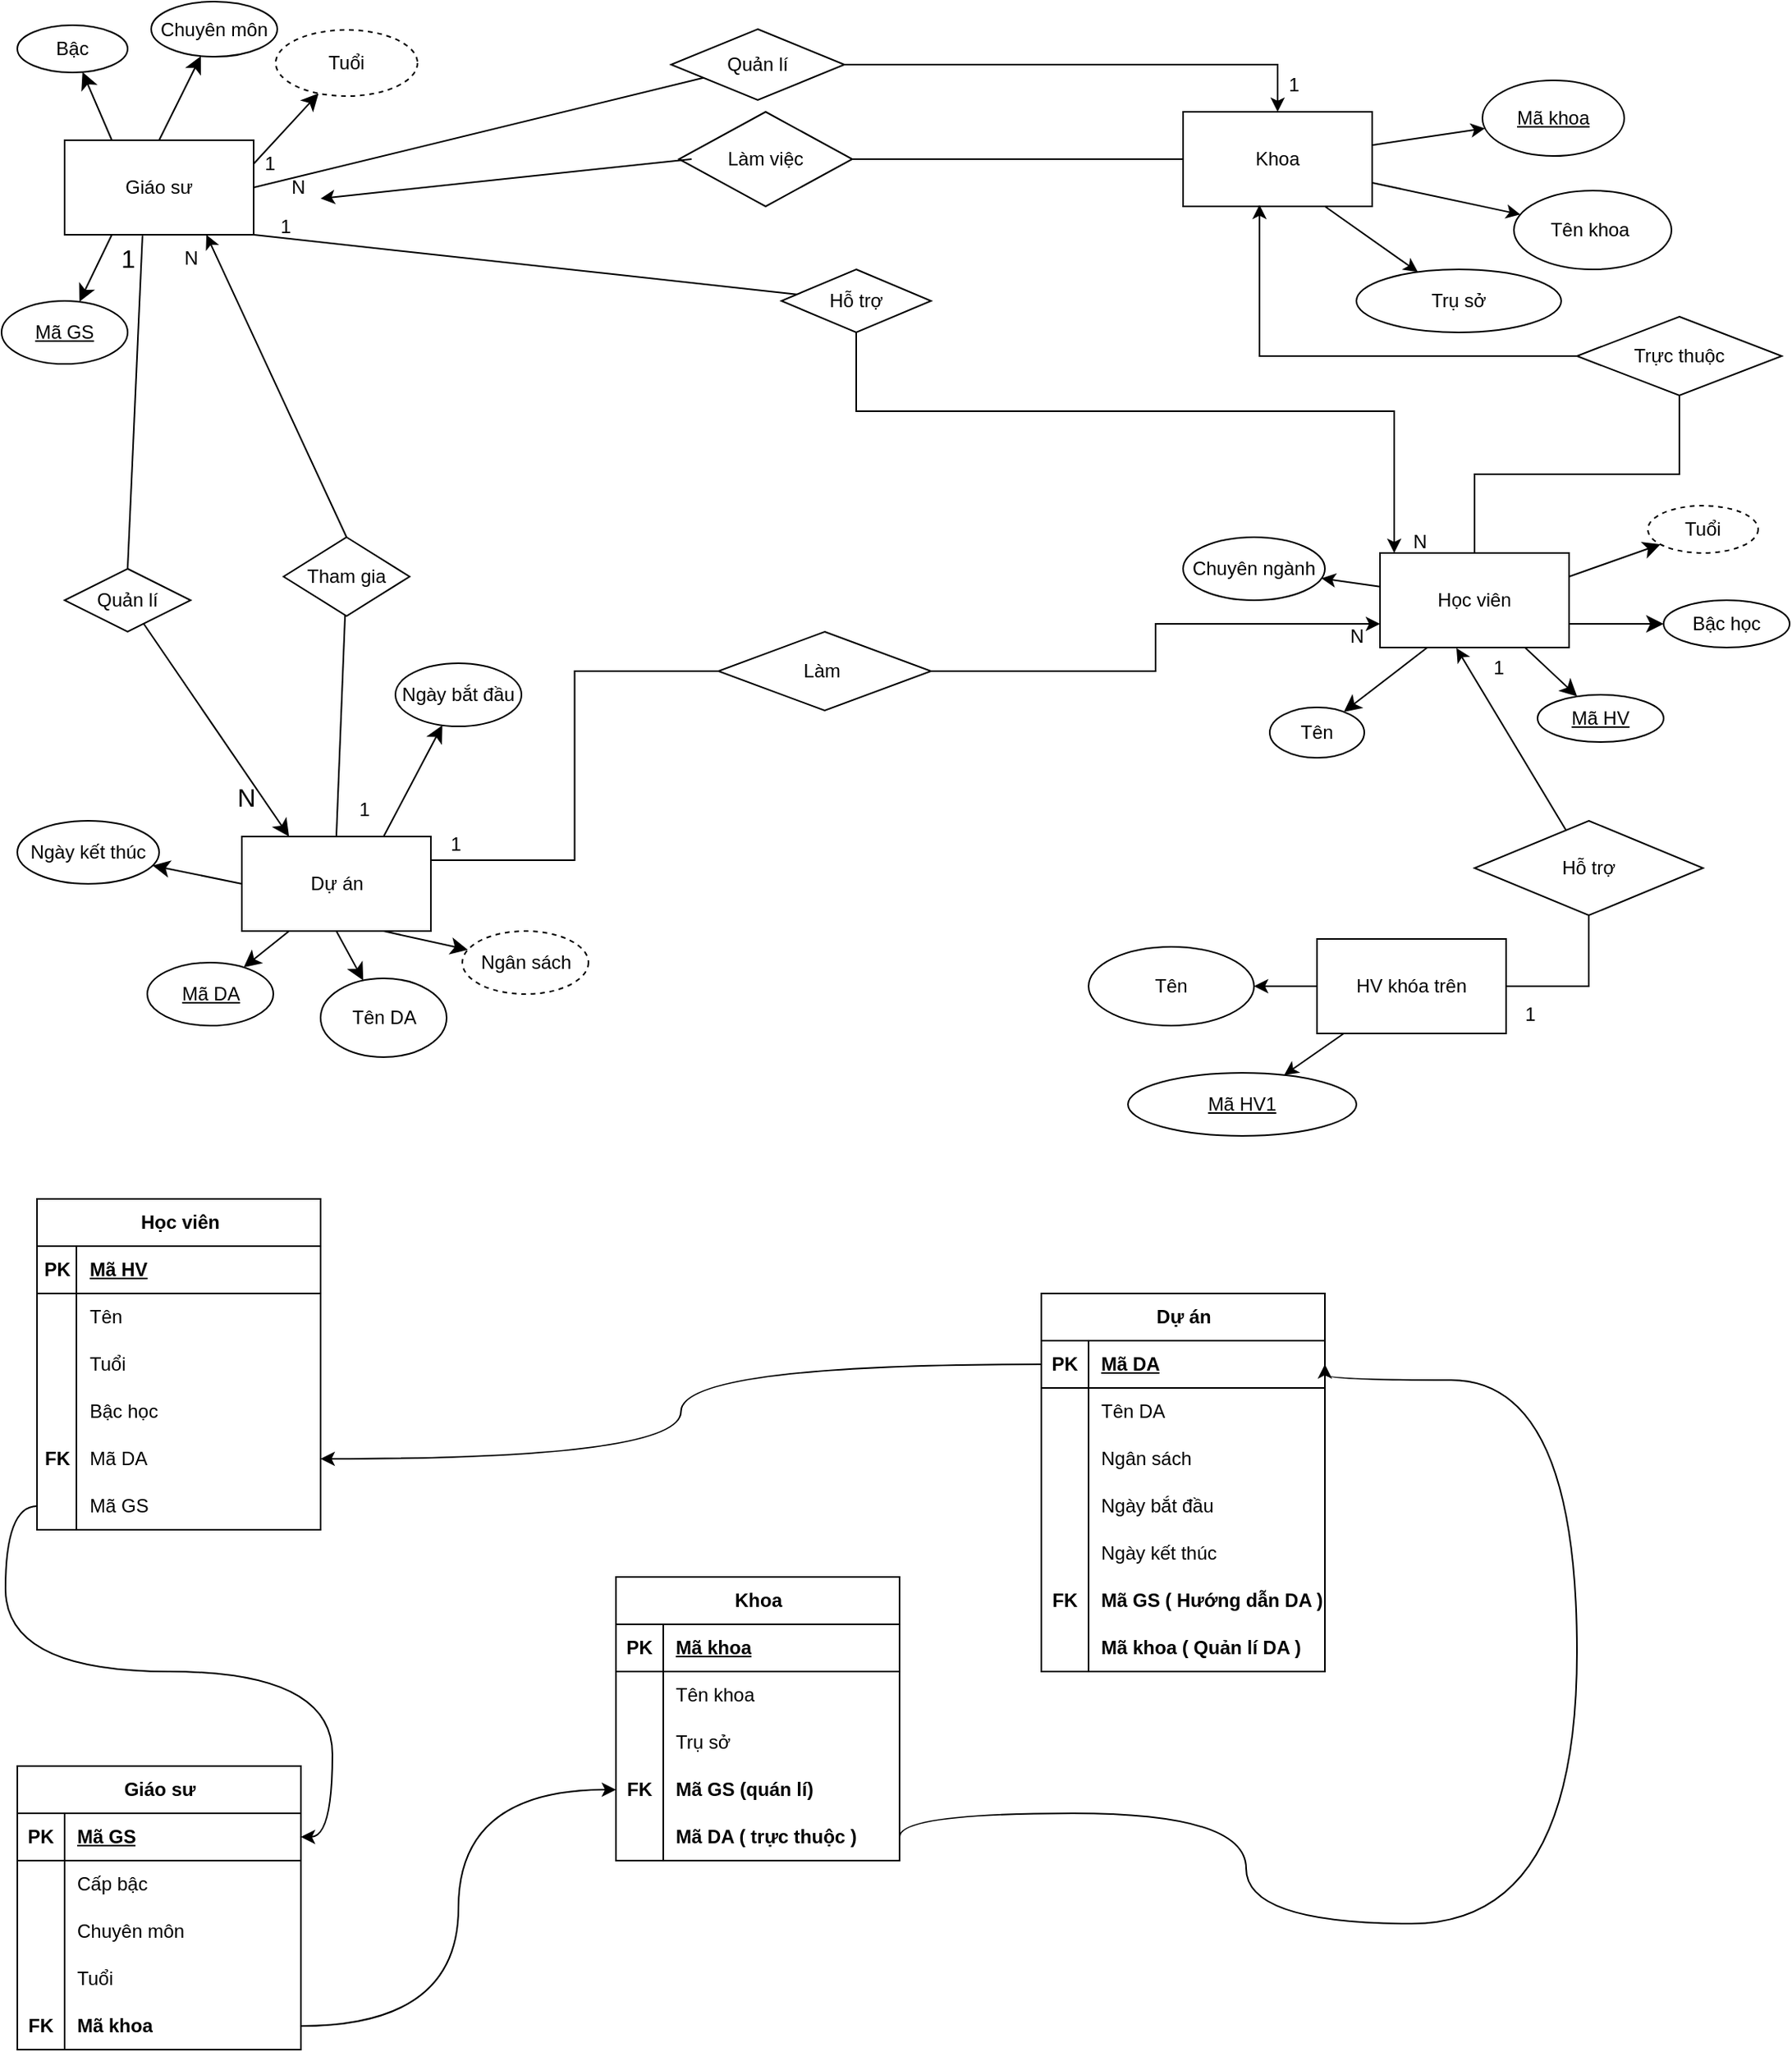 <mxfile version="26.0.5">
  <diagram id="R2lEEEUBdFMjLlhIrx00" name="Page-1">
    <mxGraphModel dx="1363" dy="797" grid="1" gridSize="10" guides="1" tooltips="1" connect="1" arrows="1" fold="1" page="1" pageScale="1" pageWidth="1169" pageHeight="827" math="0" shadow="0" extFonts="Permanent Marker^https://fonts.googleapis.com/css?family=Permanent+Marker">
      <root>
        <mxCell id="0" />
        <mxCell id="1" parent="0" />
        <mxCell id="wvOs2aSPzy3ZHwY-VeI9-1" value="&lt;font style=&quot;vertical-align: inherit;&quot;&gt;&lt;font style=&quot;vertical-align: inherit;&quot;&gt;Dự án&lt;/font&gt;&lt;/font&gt;" style="rounded=0;whiteSpace=wrap;html=1;" parent="1" vertex="1">
          <mxGeometry x="162.5" y="610" width="120" height="60" as="geometry" />
        </mxCell>
        <mxCell id="wvOs2aSPzy3ZHwY-VeI9-2" value="" style="endArrow=classic;html=1;rounded=0;fontSize=12;startSize=8;endSize=8;curved=1;exitX=0.25;exitY=1;exitDx=0;exitDy=0;" parent="1" source="wvOs2aSPzy3ZHwY-VeI9-1" target="wvOs2aSPzy3ZHwY-VeI9-3" edge="1">
          <mxGeometry width="50" height="50" relative="1" as="geometry">
            <mxPoint x="182.5" y="660" as="sourcePoint" />
            <mxPoint x="162.5" y="700" as="targetPoint" />
          </mxGeometry>
        </mxCell>
        <mxCell id="wvOs2aSPzy3ZHwY-VeI9-3" value="&lt;font style=&quot;vertical-align: inherit;&quot;&gt;&lt;font style=&quot;vertical-align: inherit;&quot;&gt;&lt;u&gt;Mã DA&lt;/u&gt;&lt;/font&gt;&lt;/font&gt;" style="ellipse;whiteSpace=wrap;html=1;" parent="1" vertex="1">
          <mxGeometry x="102.5" y="690" width="80" height="40" as="geometry" />
        </mxCell>
        <mxCell id="wvOs2aSPzy3ZHwY-VeI9-4" value="" style="endArrow=classic;html=1;rounded=0;fontSize=12;startSize=8;endSize=8;curved=1;exitX=0.5;exitY=1;exitDx=0;exitDy=0;" parent="1" source="wvOs2aSPzy3ZHwY-VeI9-1" target="wvOs2aSPzy3ZHwY-VeI9-5" edge="1">
          <mxGeometry width="50" height="50" relative="1" as="geometry">
            <mxPoint x="232.5" y="670" as="sourcePoint" />
            <mxPoint x="232.5" y="710" as="targetPoint" />
          </mxGeometry>
        </mxCell>
        <mxCell id="wvOs2aSPzy3ZHwY-VeI9-5" value="&lt;font style=&quot;vertical-align: inherit;&quot;&gt;&lt;font style=&quot;vertical-align: inherit;&quot;&gt;Tên DA&lt;/font&gt;&lt;/font&gt;" style="ellipse;whiteSpace=wrap;html=1;" parent="1" vertex="1">
          <mxGeometry x="212.5" y="700" width="80" height="50" as="geometry" />
        </mxCell>
        <mxCell id="wvOs2aSPzy3ZHwY-VeI9-6" value="" style="endArrow=classic;html=1;rounded=0;fontSize=12;startSize=8;endSize=8;curved=1;exitX=0.75;exitY=1;exitDx=0;exitDy=0;" parent="1" source="wvOs2aSPzy3ZHwY-VeI9-1" target="wvOs2aSPzy3ZHwY-VeI9-7" edge="1">
          <mxGeometry width="50" height="50" relative="1" as="geometry">
            <mxPoint x="252.5" y="670" as="sourcePoint" />
            <mxPoint x="322.5" y="710" as="targetPoint" />
          </mxGeometry>
        </mxCell>
        <mxCell id="wvOs2aSPzy3ZHwY-VeI9-7" value="&lt;font style=&quot;vertical-align: inherit;&quot;&gt;&lt;font style=&quot;vertical-align: inherit;&quot;&gt;Ngân sách&lt;/font&gt;&lt;/font&gt;" style="ellipse;whiteSpace=wrap;html=1;dashed=1;" parent="1" vertex="1">
          <mxGeometry x="302.5" y="670" width="80" height="40" as="geometry" />
        </mxCell>
        <mxCell id="wvOs2aSPzy3ZHwY-VeI9-8" value="" style="endArrow=classic;html=1;rounded=0;fontSize=12;startSize=8;endSize=8;curved=1;exitX=0.75;exitY=0;exitDx=0;exitDy=0;" parent="1" source="wvOs2aSPzy3ZHwY-VeI9-1" target="wvOs2aSPzy3ZHwY-VeI9-9" edge="1">
          <mxGeometry width="50" height="50" relative="1" as="geometry">
            <mxPoint x="232.5" y="610" as="sourcePoint" />
            <mxPoint x="272.5" y="570" as="targetPoint" />
          </mxGeometry>
        </mxCell>
        <mxCell id="wvOs2aSPzy3ZHwY-VeI9-9" value="&lt;font style=&quot;vertical-align: inherit;&quot;&gt;&lt;font style=&quot;vertical-align: inherit;&quot;&gt;Ngày bắt đầu&lt;/font&gt;&lt;/font&gt;" style="ellipse;whiteSpace=wrap;html=1;" parent="1" vertex="1">
          <mxGeometry x="260" y="500" width="80" height="40" as="geometry" />
        </mxCell>
        <mxCell id="wvOs2aSPzy3ZHwY-VeI9-10" value="" style="endArrow=classic;html=1;rounded=0;fontSize=12;startSize=8;endSize=8;curved=1;exitX=0;exitY=0.5;exitDx=0;exitDy=0;" parent="1" source="wvOs2aSPzy3ZHwY-VeI9-1" target="wvOs2aSPzy3ZHwY-VeI9-11" edge="1">
          <mxGeometry width="50" height="50" relative="1" as="geometry">
            <mxPoint x="192.5" y="610" as="sourcePoint" />
            <mxPoint x="152.5" y="570" as="targetPoint" />
          </mxGeometry>
        </mxCell>
        <mxCell id="wvOs2aSPzy3ZHwY-VeI9-11" value="&lt;font style=&quot;vertical-align: inherit;&quot;&gt;&lt;font style=&quot;vertical-align: inherit;&quot;&gt;Ngày kết thúc&lt;/font&gt;&lt;/font&gt;" style="ellipse;whiteSpace=wrap;html=1;" parent="1" vertex="1">
          <mxGeometry x="20" y="600" width="90" height="40" as="geometry" />
        </mxCell>
        <mxCell id="wvOs2aSPzy3ZHwY-VeI9-12" value="&lt;font style=&quot;vertical-align: inherit;&quot;&gt;&lt;font style=&quot;vertical-align: inherit;&quot;&gt;Giáo sư&lt;/font&gt;&lt;/font&gt;" style="rounded=0;whiteSpace=wrap;html=1;" parent="1" vertex="1">
          <mxGeometry x="50" y="168" width="120" height="60" as="geometry" />
        </mxCell>
        <mxCell id="wvOs2aSPzy3ZHwY-VeI9-13" value="" style="endArrow=classic;html=1;rounded=0;fontSize=12;startSize=8;endSize=8;curved=1;exitX=0.25;exitY=1;exitDx=0;exitDy=0;" parent="1" source="wvOs2aSPzy3ZHwY-VeI9-12" target="wvOs2aSPzy3ZHwY-VeI9-14" edge="1">
          <mxGeometry width="50" height="50" relative="1" as="geometry">
            <mxPoint x="80" y="220" as="sourcePoint" />
            <mxPoint x="50" y="250" as="targetPoint" />
          </mxGeometry>
        </mxCell>
        <mxCell id="wvOs2aSPzy3ZHwY-VeI9-14" value="&lt;font style=&quot;vertical-align: inherit;&quot;&gt;&lt;font style=&quot;vertical-align: inherit;&quot;&gt;&lt;font style=&quot;vertical-align: inherit;&quot;&gt;&lt;font style=&quot;vertical-align: inherit;&quot;&gt;&lt;u&gt;Mã GS&lt;/u&gt;&lt;/font&gt;&lt;/font&gt;&lt;/font&gt;&lt;/font&gt;" style="ellipse;whiteSpace=wrap;html=1;" parent="1" vertex="1">
          <mxGeometry x="10" y="270" width="80" height="40" as="geometry" />
        </mxCell>
        <mxCell id="wvOs2aSPzy3ZHwY-VeI9-15" value="" style="endArrow=classic;html=1;rounded=0;fontSize=12;startSize=8;endSize=8;curved=1;exitX=1;exitY=0.25;exitDx=0;exitDy=0;" parent="1" target="wvOs2aSPzy3ZHwY-VeI9-16" edge="1" source="wvOs2aSPzy3ZHwY-VeI9-12">
          <mxGeometry width="50" height="50" relative="1" as="geometry">
            <mxPoint x="126" y="220" as="sourcePoint" />
            <mxPoint x="150" y="252" as="targetPoint" />
          </mxGeometry>
        </mxCell>
        <mxCell id="wvOs2aSPzy3ZHwY-VeI9-16" value="&lt;font style=&quot;vertical-align: inherit;&quot;&gt;&lt;font style=&quot;vertical-align: inherit;&quot;&gt;Tuổi&lt;/font&gt;&lt;/font&gt;" style="ellipse;whiteSpace=wrap;html=1;dashed=1;" parent="1" vertex="1">
          <mxGeometry x="184" y="98" width="90" height="42" as="geometry" />
        </mxCell>
        <mxCell id="wvOs2aSPzy3ZHwY-VeI9-17" value="" style="endArrow=classic;html=1;rounded=0;fontSize=12;startSize=8;endSize=8;curved=1;exitX=0.25;exitY=0;exitDx=0;exitDy=0;" parent="1" source="wvOs2aSPzy3ZHwY-VeI9-12" target="wvOs2aSPzy3ZHwY-VeI9-18" edge="1">
          <mxGeometry width="50" height="50" relative="1" as="geometry">
            <mxPoint x="80" y="120" as="sourcePoint" />
            <mxPoint x="50" y="130" as="targetPoint" />
          </mxGeometry>
        </mxCell>
        <mxCell id="wvOs2aSPzy3ZHwY-VeI9-18" value="&lt;font style=&quot;vertical-align: inherit;&quot;&gt;&lt;font style=&quot;vertical-align: inherit;&quot;&gt;Bậc&lt;/font&gt;&lt;/font&gt;" style="ellipse;whiteSpace=wrap;html=1;" parent="1" vertex="1">
          <mxGeometry x="20" y="95" width="70" height="30" as="geometry" />
        </mxCell>
        <mxCell id="wvOs2aSPzy3ZHwY-VeI9-19" value="" style="endArrow=classic;html=1;rounded=0;fontSize=12;startSize=8;endSize=8;curved=1;exitX=0.5;exitY=0;exitDx=0;exitDy=0;" parent="1" target="wvOs2aSPzy3ZHwY-VeI9-20" edge="1" source="wvOs2aSPzy3ZHwY-VeI9-12">
          <mxGeometry width="50" height="50" relative="1" as="geometry">
            <mxPoint x="120" y="160" as="sourcePoint" />
            <mxPoint x="150" y="130" as="targetPoint" />
          </mxGeometry>
        </mxCell>
        <mxCell id="wvOs2aSPzy3ZHwY-VeI9-20" value="&lt;font style=&quot;vertical-align: inherit;&quot;&gt;&lt;font style=&quot;vertical-align: inherit;&quot;&gt;Chuyên môn&lt;/font&gt;&lt;/font&gt;" style="ellipse;whiteSpace=wrap;html=1;" parent="1" vertex="1">
          <mxGeometry x="105" y="80" width="80" height="35" as="geometry" />
        </mxCell>
        <mxCell id="wvOs2aSPzy3ZHwY-VeI9-23" value="" style="edgeStyle=none;curved=1;rounded=0;orthogonalLoop=1;jettySize=auto;html=1;fontSize=12;startSize=8;endSize=8;" parent="1" source="wvOs2aSPzy3ZHwY-VeI9-21" target="wvOs2aSPzy3ZHwY-VeI9-22" edge="1">
          <mxGeometry relative="1" as="geometry" />
        </mxCell>
        <mxCell id="6cCRQY4yos_YDq-2sVYA-31" value="" style="rounded=0;orthogonalLoop=1;jettySize=auto;html=1;" edge="1" parent="1" source="wvOs2aSPzy3ZHwY-VeI9-21" target="6cCRQY4yos_YDq-2sVYA-30">
          <mxGeometry relative="1" as="geometry" />
        </mxCell>
        <mxCell id="wvOs2aSPzy3ZHwY-VeI9-21" value="&lt;font style=&quot;vertical-align: inherit;&quot;&gt;&lt;font style=&quot;vertical-align: inherit;&quot;&gt;Học viên&lt;/font&gt;&lt;/font&gt;" style="rounded=0;whiteSpace=wrap;html=1;" parent="1" vertex="1">
          <mxGeometry x="885" y="430" width="120" height="60" as="geometry" />
        </mxCell>
        <mxCell id="wvOs2aSPzy3ZHwY-VeI9-22" value="&lt;font style=&quot;vertical-align: inherit;&quot;&gt;&lt;font style=&quot;vertical-align: inherit;&quot;&gt;&lt;u&gt;Mã HV&lt;/u&gt;&lt;/font&gt;&lt;/font&gt;" style="ellipse;whiteSpace=wrap;html=1;rounded=0;" parent="1" vertex="1">
          <mxGeometry x="985" y="520" width="80" height="30" as="geometry" />
        </mxCell>
        <mxCell id="wvOs2aSPzy3ZHwY-VeI9-24" value="" style="edgeStyle=none;curved=1;rounded=0;orthogonalLoop=1;jettySize=auto;html=1;fontSize=12;startSize=8;endSize=8;exitX=1;exitY=0.25;exitDx=0;exitDy=0;" parent="1" source="wvOs2aSPzy3ZHwY-VeI9-21" target="wvOs2aSPzy3ZHwY-VeI9-27" edge="1">
          <mxGeometry relative="1" as="geometry">
            <mxPoint x="969.72" y="480.0" as="sourcePoint" />
            <mxPoint x="955" y="540" as="targetPoint" />
          </mxGeometry>
        </mxCell>
        <mxCell id="wvOs2aSPzy3ZHwY-VeI9-25" value="" style="edgeStyle=none;curved=1;rounded=0;orthogonalLoop=1;jettySize=auto;html=1;fontSize=12;startSize=8;endSize=8;exitX=0.25;exitY=1;exitDx=0;exitDy=0;" parent="1" source="wvOs2aSPzy3ZHwY-VeI9-21" target="wvOs2aSPzy3ZHwY-VeI9-26" edge="1">
          <mxGeometry relative="1" as="geometry">
            <mxPoint x="935" y="480" as="sourcePoint" />
            <mxPoint x="915" y="520" as="targetPoint" />
          </mxGeometry>
        </mxCell>
        <mxCell id="wvOs2aSPzy3ZHwY-VeI9-26" value="&lt;font style=&quot;vertical-align: inherit;&quot;&gt;&lt;font style=&quot;vertical-align: inherit;&quot;&gt;Tên&lt;/font&gt;&lt;/font&gt;" style="ellipse;whiteSpace=wrap;html=1;" parent="1" vertex="1">
          <mxGeometry x="815" y="528" width="60" height="32" as="geometry" />
        </mxCell>
        <mxCell id="wvOs2aSPzy3ZHwY-VeI9-27" value="&lt;font style=&quot;vertical-align: inherit;&quot;&gt;&lt;font style=&quot;vertical-align: inherit;&quot;&gt;Tuổi&lt;/font&gt;&lt;/font&gt;" style="ellipse;whiteSpace=wrap;html=1;dashed=1;" parent="1" vertex="1">
          <mxGeometry x="1055" y="400" width="70" height="30" as="geometry" />
        </mxCell>
        <mxCell id="wvOs2aSPzy3ZHwY-VeI9-28" value="" style="edgeStyle=none;curved=1;rounded=0;orthogonalLoop=1;jettySize=auto;html=1;fontSize=12;startSize=8;endSize=8;exitX=1;exitY=0.75;exitDx=0;exitDy=0;" parent="1" target="wvOs2aSPzy3ZHwY-VeI9-29" edge="1" source="wvOs2aSPzy3ZHwY-VeI9-21">
          <mxGeometry relative="1" as="geometry">
            <mxPoint x="1025" y="467" as="sourcePoint" />
            <mxPoint x="1054" y="480" as="targetPoint" />
          </mxGeometry>
        </mxCell>
        <mxCell id="wvOs2aSPzy3ZHwY-VeI9-29" value="&lt;font style=&quot;vertical-align: inherit;&quot;&gt;&lt;font style=&quot;vertical-align: inherit;&quot;&gt;&lt;font style=&quot;vertical-align: inherit;&quot;&gt;&lt;font style=&quot;vertical-align: inherit;&quot;&gt;Bậc học&lt;/font&gt;&lt;/font&gt;&lt;/font&gt;&lt;/font&gt;" style="ellipse;whiteSpace=wrap;html=1;" parent="1" vertex="1">
          <mxGeometry x="1065" y="460" width="80" height="30" as="geometry" />
        </mxCell>
        <mxCell id="wvOs2aSPzy3ZHwY-VeI9-30" value="" style="endArrow=none;html=1;rounded=0;fontSize=12;startSize=8;endSize=8;curved=1;entryX=0.412;entryY=1.011;entryDx=0;entryDy=0;entryPerimeter=0;exitX=0.5;exitY=0;exitDx=0;exitDy=0;" parent="1" source="wvOs2aSPzy3ZHwY-VeI9-31" target="wvOs2aSPzy3ZHwY-VeI9-12" edge="1">
          <mxGeometry width="50" height="50" relative="1" as="geometry">
            <mxPoint x="160" y="290" as="sourcePoint" />
            <mxPoint x="170" y="150" as="targetPoint" />
          </mxGeometry>
        </mxCell>
        <mxCell id="wvOs2aSPzy3ZHwY-VeI9-32" style="rounded=0;orthogonalLoop=1;jettySize=auto;html=1;entryX=0.25;entryY=0;entryDx=0;entryDy=0;fontSize=12;startSize=8;endSize=8;" parent="1" source="wvOs2aSPzy3ZHwY-VeI9-31" target="wvOs2aSPzy3ZHwY-VeI9-1" edge="1">
          <mxGeometry relative="1" as="geometry" />
        </mxCell>
        <mxCell id="wvOs2aSPzy3ZHwY-VeI9-31" value="&lt;font style=&quot;vertical-align: inherit;&quot;&gt;&lt;font style=&quot;vertical-align: inherit;&quot;&gt;Quản lí&lt;/font&gt;&lt;/font&gt;" style="rhombus;whiteSpace=wrap;html=1;" parent="1" vertex="1">
          <mxGeometry x="50" y="440" width="80" height="40" as="geometry" />
        </mxCell>
        <mxCell id="wvOs2aSPzy3ZHwY-VeI9-33" value="1" style="text;html=1;align=center;verticalAlign=middle;resizable=0;points=[];autosize=1;strokeColor=none;fillColor=none;fontSize=16;" parent="1" vertex="1">
          <mxGeometry x="75" y="228" width="30" height="30" as="geometry" />
        </mxCell>
        <mxCell id="wvOs2aSPzy3ZHwY-VeI9-34" value="N" style="text;html=1;align=center;verticalAlign=middle;resizable=0;points=[];autosize=1;strokeColor=none;fillColor=none;fontSize=16;" parent="1" vertex="1">
          <mxGeometry x="145" y="570" width="40" height="30" as="geometry" />
        </mxCell>
        <mxCell id="6cCRQY4yos_YDq-2sVYA-3" value="" style="endArrow=none;html=1;rounded=0;exitX=0.5;exitY=0;exitDx=0;exitDy=0;" edge="1" parent="1" source="wvOs2aSPzy3ZHwY-VeI9-1" target="6cCRQY4yos_YDq-2sVYA-4">
          <mxGeometry width="50" height="50" relative="1" as="geometry">
            <mxPoint x="202.5" y="610" as="sourcePoint" />
            <mxPoint x="202.5" y="480" as="targetPoint" />
          </mxGeometry>
        </mxCell>
        <mxCell id="6cCRQY4yos_YDq-2sVYA-5" style="rounded=0;orthogonalLoop=1;jettySize=auto;html=1;exitX=0.5;exitY=0;exitDx=0;exitDy=0;entryX=0.75;entryY=1;entryDx=0;entryDy=0;" edge="1" parent="1" source="6cCRQY4yos_YDq-2sVYA-4" target="wvOs2aSPzy3ZHwY-VeI9-12">
          <mxGeometry relative="1" as="geometry">
            <mxPoint x="380.04" y="310.005" as="sourcePoint" />
            <mxPoint x="200" y="149.98" as="targetPoint" />
          </mxGeometry>
        </mxCell>
        <mxCell id="6cCRQY4yos_YDq-2sVYA-4" value="Tham gia" style="rhombus;whiteSpace=wrap;html=1;" vertex="1" parent="1">
          <mxGeometry x="189" y="420" width="80" height="50" as="geometry" />
        </mxCell>
        <mxCell id="6cCRQY4yos_YDq-2sVYA-8" value="" style="rounded=0;orthogonalLoop=1;jettySize=auto;html=1;" edge="1" parent="1" source="6cCRQY4yos_YDq-2sVYA-6" target="6cCRQY4yos_YDq-2sVYA-7">
          <mxGeometry relative="1" as="geometry" />
        </mxCell>
        <mxCell id="6cCRQY4yos_YDq-2sVYA-6" value="&lt;font style=&quot;vertical-align: inherit;&quot;&gt;&lt;font style=&quot;vertical-align: inherit;&quot;&gt;Khoa&lt;/font&gt;&lt;/font&gt;" style="rounded=0;whiteSpace=wrap;html=1;" vertex="1" parent="1">
          <mxGeometry x="760" y="150" width="120" height="60" as="geometry" />
        </mxCell>
        <mxCell id="6cCRQY4yos_YDq-2sVYA-7" value="&lt;font style=&quot;vertical-align: inherit;&quot;&gt;&lt;font style=&quot;vertical-align: inherit;&quot;&gt;&lt;font style=&quot;vertical-align: inherit;&quot;&gt;&lt;font style=&quot;vertical-align: inherit;&quot;&gt;&lt;u&gt;Mã khoa&lt;/u&gt;&lt;/font&gt;&lt;/font&gt;&lt;/font&gt;&lt;/font&gt;" style="ellipse;whiteSpace=wrap;html=1;rounded=0;" vertex="1" parent="1">
          <mxGeometry x="950" y="130" width="90" height="48" as="geometry" />
        </mxCell>
        <mxCell id="6cCRQY4yos_YDq-2sVYA-9" value="" style="endArrow=classic;html=1;rounded=0;exitX=1;exitY=0.75;exitDx=0;exitDy=0;" edge="1" parent="1" source="6cCRQY4yos_YDq-2sVYA-6" target="6cCRQY4yos_YDq-2sVYA-10">
          <mxGeometry width="50" height="50" relative="1" as="geometry">
            <mxPoint x="880" y="200" as="sourcePoint" />
            <mxPoint x="950" y="220" as="targetPoint" />
          </mxGeometry>
        </mxCell>
        <mxCell id="6cCRQY4yos_YDq-2sVYA-10" value="&lt;font style=&quot;vertical-align: inherit;&quot;&gt;&lt;font style=&quot;vertical-align: inherit;&quot;&gt;Tên khoa&amp;nbsp;&lt;/font&gt;&lt;/font&gt;" style="ellipse;whiteSpace=wrap;html=1;" vertex="1" parent="1">
          <mxGeometry x="970" y="200" width="100" height="50" as="geometry" />
        </mxCell>
        <mxCell id="6cCRQY4yos_YDq-2sVYA-11" value="" style="endArrow=classic;html=1;rounded=0;exitX=0.75;exitY=1;exitDx=0;exitDy=0;" edge="1" parent="1" source="6cCRQY4yos_YDq-2sVYA-6" target="6cCRQY4yos_YDq-2sVYA-12">
          <mxGeometry width="50" height="50" relative="1" as="geometry">
            <mxPoint x="720" y="350" as="sourcePoint" />
            <mxPoint x="900" y="270" as="targetPoint" />
          </mxGeometry>
        </mxCell>
        <mxCell id="6cCRQY4yos_YDq-2sVYA-12" value="&lt;font style=&quot;vertical-align: inherit;&quot;&gt;&lt;font style=&quot;vertical-align: inherit;&quot;&gt;Trụ sở&lt;/font&gt;&lt;/font&gt;" style="ellipse;whiteSpace=wrap;html=1;" vertex="1" parent="1">
          <mxGeometry x="870" y="250" width="130" height="40" as="geometry" />
        </mxCell>
        <mxCell id="6cCRQY4yos_YDq-2sVYA-13" value="" style="endArrow=none;html=1;rounded=0;entryX=0;entryY=0.5;entryDx=0;entryDy=0;exitX=1;exitY=0.5;exitDx=0;exitDy=0;" edge="1" parent="1" source="6cCRQY4yos_YDq-2sVYA-16" target="6cCRQY4yos_YDq-2sVYA-6">
          <mxGeometry width="50" height="50" relative="1" as="geometry">
            <mxPoint x="570" y="180" as="sourcePoint" />
            <mxPoint x="470" y="170" as="targetPoint" />
          </mxGeometry>
        </mxCell>
        <mxCell id="6cCRQY4yos_YDq-2sVYA-16" value="&lt;font style=&quot;vertical-align: inherit;&quot;&gt;&lt;font style=&quot;vertical-align: inherit;&quot;&gt;Làm việc&lt;/font&gt;&lt;/font&gt;" style="rhombus;whiteSpace=wrap;html=1;" vertex="1" parent="1">
          <mxGeometry x="440" y="150" width="110" height="60" as="geometry" />
        </mxCell>
        <mxCell id="6cCRQY4yos_YDq-2sVYA-18" value="" style="endArrow=none;html=1;rounded=0;exitX=1;exitY=0.5;exitDx=0;exitDy=0;" edge="1" parent="1" source="wvOs2aSPzy3ZHwY-VeI9-12" target="6cCRQY4yos_YDq-2sVYA-19">
          <mxGeometry width="50" height="50" relative="1" as="geometry">
            <mxPoint x="420" y="220" as="sourcePoint" />
            <mxPoint x="420" y="120" as="targetPoint" />
          </mxGeometry>
        </mxCell>
        <mxCell id="6cCRQY4yos_YDq-2sVYA-21" style="edgeStyle=orthogonalEdgeStyle;rounded=0;orthogonalLoop=1;jettySize=auto;html=1;" edge="1" parent="1" source="6cCRQY4yos_YDq-2sVYA-19" target="6cCRQY4yos_YDq-2sVYA-6">
          <mxGeometry relative="1" as="geometry" />
        </mxCell>
        <mxCell id="6cCRQY4yos_YDq-2sVYA-19" value="&lt;font style=&quot;vertical-align: inherit;&quot;&gt;&lt;font style=&quot;vertical-align: inherit;&quot;&gt;Quản lí&lt;/font&gt;&lt;/font&gt;" style="rhombus;whiteSpace=wrap;html=1;" vertex="1" parent="1">
          <mxGeometry x="435" y="97.5" width="110" height="45" as="geometry" />
        </mxCell>
        <mxCell id="6cCRQY4yos_YDq-2sVYA-23" value="1" style="text;html=1;align=center;verticalAlign=middle;resizable=0;points=[];autosize=1;strokeColor=none;fillColor=none;" vertex="1" parent="1">
          <mxGeometry x="165" y="168" width="30" height="30" as="geometry" />
        </mxCell>
        <mxCell id="6cCRQY4yos_YDq-2sVYA-24" value="1" style="text;html=1;align=center;verticalAlign=middle;resizable=0;points=[];autosize=1;strokeColor=none;fillColor=none;" vertex="1" parent="1">
          <mxGeometry x="815" y="118" width="30" height="30" as="geometry" />
        </mxCell>
        <mxCell id="6cCRQY4yos_YDq-2sVYA-27" value="" style="endArrow=none;html=1;rounded=0;exitX=0.5;exitY=0;exitDx=0;exitDy=0;edgeStyle=orthogonalEdgeStyle;" edge="1" parent="1" source="wvOs2aSPzy3ZHwY-VeI9-21" target="6cCRQY4yos_YDq-2sVYA-28">
          <mxGeometry width="50" height="50" relative="1" as="geometry">
            <mxPoint x="680" y="380" as="sourcePoint" />
            <mxPoint x="810" y="340" as="targetPoint" />
          </mxGeometry>
        </mxCell>
        <mxCell id="6cCRQY4yos_YDq-2sVYA-29" style="rounded=0;orthogonalLoop=1;jettySize=auto;html=1;entryX=0.404;entryY=0.983;entryDx=0;entryDy=0;entryPerimeter=0;edgeStyle=orthogonalEdgeStyle;" edge="1" parent="1" source="6cCRQY4yos_YDq-2sVYA-28" target="6cCRQY4yos_YDq-2sVYA-6">
          <mxGeometry relative="1" as="geometry" />
        </mxCell>
        <mxCell id="6cCRQY4yos_YDq-2sVYA-28" value="&lt;font style=&quot;vertical-align: inherit;&quot;&gt;&lt;font style=&quot;vertical-align: inherit;&quot;&gt;Trực thuộc&lt;/font&gt;&lt;/font&gt;" style="rhombus;whiteSpace=wrap;html=1;" vertex="1" parent="1">
          <mxGeometry x="1010" y="280" width="130" height="50" as="geometry" />
        </mxCell>
        <mxCell id="6cCRQY4yos_YDq-2sVYA-30" value="&lt;font style=&quot;vertical-align: inherit;&quot;&gt;&lt;font style=&quot;vertical-align: inherit;&quot;&gt;Chuyên ngành&lt;/font&gt;&lt;/font&gt;" style="ellipse;whiteSpace=wrap;html=1;rounded=0;" vertex="1" parent="1">
          <mxGeometry x="760" y="420" width="90" height="40" as="geometry" />
        </mxCell>
        <mxCell id="6cCRQY4yos_YDq-2sVYA-37" value="" style="rounded=0;orthogonalLoop=1;jettySize=auto;html=1;" edge="1" parent="1" source="6cCRQY4yos_YDq-2sVYA-32" target="6cCRQY4yos_YDq-2sVYA-36">
          <mxGeometry relative="1" as="geometry" />
        </mxCell>
        <mxCell id="6cCRQY4yos_YDq-2sVYA-39" value="" style="rounded=0;orthogonalLoop=1;jettySize=auto;html=1;" edge="1" parent="1" source="6cCRQY4yos_YDq-2sVYA-32" target="6cCRQY4yos_YDq-2sVYA-38">
          <mxGeometry relative="1" as="geometry" />
        </mxCell>
        <mxCell id="6cCRQY4yos_YDq-2sVYA-32" value="&lt;font style=&quot;vertical-align: inherit;&quot;&gt;&lt;font style=&quot;vertical-align: inherit;&quot;&gt;HV khóa trên&lt;/font&gt;&lt;/font&gt;" style="whiteSpace=wrap;html=1;" vertex="1" parent="1">
          <mxGeometry x="845" y="675" width="120" height="60" as="geometry" />
        </mxCell>
        <mxCell id="6cCRQY4yos_YDq-2sVYA-33" value="" style="endArrow=none;html=1;rounded=0;exitX=1;exitY=0.5;exitDx=0;exitDy=0;edgeStyle=orthogonalEdgeStyle;" edge="1" parent="1" source="6cCRQY4yos_YDq-2sVYA-32" target="6cCRQY4yos_YDq-2sVYA-34">
          <mxGeometry width="50" height="50" relative="1" as="geometry">
            <mxPoint x="960" y="710" as="sourcePoint" />
            <mxPoint x="1030" y="710" as="targetPoint" />
          </mxGeometry>
        </mxCell>
        <mxCell id="6cCRQY4yos_YDq-2sVYA-34" value="&lt;font style=&quot;vertical-align: inherit;&quot;&gt;&lt;font style=&quot;vertical-align: inherit;&quot;&gt;Hỗ trợ&lt;/font&gt;&lt;/font&gt;" style="rhombus;whiteSpace=wrap;html=1;" vertex="1" parent="1">
          <mxGeometry x="945" y="600" width="145" height="60" as="geometry" />
        </mxCell>
        <mxCell id="6cCRQY4yos_YDq-2sVYA-35" style="rounded=0;orthogonalLoop=1;jettySize=auto;html=1;entryX=0.404;entryY=1.005;entryDx=0;entryDy=0;entryPerimeter=0;" edge="1" parent="1" source="6cCRQY4yos_YDq-2sVYA-34" target="wvOs2aSPzy3ZHwY-VeI9-21">
          <mxGeometry relative="1" as="geometry" />
        </mxCell>
        <mxCell id="6cCRQY4yos_YDq-2sVYA-36" value="&lt;font style=&quot;vertical-align: inherit;&quot;&gt;&lt;font style=&quot;vertical-align: inherit;&quot;&gt;Tên&lt;/font&gt;&lt;/font&gt;" style="ellipse;whiteSpace=wrap;html=1;" vertex="1" parent="1">
          <mxGeometry x="700" y="680" width="105" height="50" as="geometry" />
        </mxCell>
        <mxCell id="6cCRQY4yos_YDq-2sVYA-38" value="&lt;font style=&quot;vertical-align: inherit;&quot;&gt;&lt;font style=&quot;vertical-align: inherit;&quot;&gt;&lt;font style=&quot;vertical-align: inherit;&quot;&gt;&lt;font style=&quot;vertical-align: inherit;&quot;&gt;&lt;u&gt;Mã HV1&lt;/u&gt;&lt;/font&gt;&lt;/font&gt;&lt;/font&gt;&lt;/font&gt;" style="ellipse;whiteSpace=wrap;html=1;" vertex="1" parent="1">
          <mxGeometry x="725" y="760" width="145" height="40" as="geometry" />
        </mxCell>
        <mxCell id="6cCRQY4yos_YDq-2sVYA-43" style="edgeStyle=orthogonalEdgeStyle;rounded=0;orthogonalLoop=1;jettySize=auto;html=1;entryX=0;entryY=0.75;entryDx=0;entryDy=0;" edge="1" parent="1" source="6cCRQY4yos_YDq-2sVYA-41" target="wvOs2aSPzy3ZHwY-VeI9-21">
          <mxGeometry relative="1" as="geometry" />
        </mxCell>
        <mxCell id="6cCRQY4yos_YDq-2sVYA-41" value="&lt;font style=&quot;vertical-align: inherit;&quot;&gt;&lt;font style=&quot;vertical-align: inherit;&quot;&gt;Làm&amp;nbsp;&lt;/font&gt;&lt;/font&gt;" style="rhombus;whiteSpace=wrap;html=1;" vertex="1" parent="1">
          <mxGeometry x="465" y="480" width="135" height="50" as="geometry" />
        </mxCell>
        <mxCell id="6cCRQY4yos_YDq-2sVYA-44" value="N" style="text;html=1;align=center;verticalAlign=middle;resizable=0;points=[];autosize=1;strokeColor=none;fillColor=none;" vertex="1" parent="1">
          <mxGeometry x="855" y="468" width="30" height="30" as="geometry" />
        </mxCell>
        <mxCell id="6cCRQY4yos_YDq-2sVYA-45" value="" style="endArrow=none;html=1;rounded=0;entryX=0;entryY=0.5;entryDx=0;entryDy=0;exitX=1;exitY=0.25;exitDx=0;exitDy=0;edgeStyle=orthogonalEdgeStyle;" edge="1" parent="1" source="wvOs2aSPzy3ZHwY-VeI9-1" target="6cCRQY4yos_YDq-2sVYA-41">
          <mxGeometry width="50" height="50" relative="1" as="geometry">
            <mxPoint x="290" y="630" as="sourcePoint" />
            <mxPoint x="340" y="580" as="targetPoint" />
          </mxGeometry>
        </mxCell>
        <mxCell id="6cCRQY4yos_YDq-2sVYA-46" value="1" style="text;html=1;align=center;verticalAlign=middle;resizable=0;points=[];autosize=1;strokeColor=none;fillColor=none;" vertex="1" parent="1">
          <mxGeometry x="282.5" y="600" width="30" height="30" as="geometry" />
        </mxCell>
        <mxCell id="6cCRQY4yos_YDq-2sVYA-47" value="" style="endArrow=none;html=1;rounded=0;exitX=1;exitY=1;exitDx=0;exitDy=0;" edge="1" parent="1" source="wvOs2aSPzy3ZHwY-VeI9-12" target="6cCRQY4yos_YDq-2sVYA-48">
          <mxGeometry width="50" height="50" relative="1" as="geometry">
            <mxPoint x="360" y="250" as="sourcePoint" />
            <mxPoint x="230" y="150" as="targetPoint" />
          </mxGeometry>
        </mxCell>
        <mxCell id="6cCRQY4yos_YDq-2sVYA-48" value="&lt;font style=&quot;vertical-align: inherit;&quot;&gt;&lt;font style=&quot;vertical-align: inherit;&quot;&gt;Hỗ trợ&lt;/font&gt;&lt;/font&gt;" style="rhombus;whiteSpace=wrap;html=1;" vertex="1" parent="1">
          <mxGeometry x="505" y="250" width="95" height="40" as="geometry" />
        </mxCell>
        <mxCell id="6cCRQY4yos_YDq-2sVYA-49" style="edgeStyle=orthogonalEdgeStyle;rounded=0;orthogonalLoop=1;jettySize=auto;html=1;" edge="1" parent="1" source="6cCRQY4yos_YDq-2sVYA-48">
          <mxGeometry relative="1" as="geometry">
            <mxPoint x="894" y="430" as="targetPoint" />
            <Array as="points">
              <mxPoint x="553" y="340" />
              <mxPoint x="894" y="340" />
            </Array>
          </mxGeometry>
        </mxCell>
        <mxCell id="6cCRQY4yos_YDq-2sVYA-50" value="1" style="text;html=1;align=center;verticalAlign=middle;resizable=0;points=[];autosize=1;strokeColor=none;fillColor=none;" vertex="1" parent="1">
          <mxGeometry x="965" y="708" width="30" height="30" as="geometry" />
        </mxCell>
        <mxCell id="6cCRQY4yos_YDq-2sVYA-51" value="1" style="text;html=1;align=center;verticalAlign=middle;resizable=0;points=[];autosize=1;strokeColor=none;fillColor=none;" vertex="1" parent="1">
          <mxGeometry x="945" y="488" width="30" height="30" as="geometry" />
        </mxCell>
        <mxCell id="6cCRQY4yos_YDq-2sVYA-52" value="N" style="text;html=1;align=center;verticalAlign=middle;resizable=0;points=[];autosize=1;strokeColor=none;fillColor=none;" vertex="1" parent="1">
          <mxGeometry x="115" y="228" width="30" height="30" as="geometry" />
        </mxCell>
        <mxCell id="6cCRQY4yos_YDq-2sVYA-53" value="N" style="text;html=1;align=center;verticalAlign=middle;resizable=0;points=[];autosize=1;strokeColor=none;fillColor=none;" vertex="1" parent="1">
          <mxGeometry x="895" y="408" width="30" height="30" as="geometry" />
        </mxCell>
        <mxCell id="6cCRQY4yos_YDq-2sVYA-54" value="1" style="text;html=1;align=center;verticalAlign=middle;resizable=0;points=[];autosize=1;strokeColor=none;fillColor=none;" vertex="1" parent="1">
          <mxGeometry x="225" y="578" width="30" height="30" as="geometry" />
        </mxCell>
        <mxCell id="6cCRQY4yos_YDq-2sVYA-55" value="" style="rounded=0;orthogonalLoop=1;jettySize=auto;html=1;entryX=1;entryY=0.75;entryDx=0;entryDy=0;exitX=0.073;exitY=0.5;exitDx=0;exitDy=0;exitPerimeter=0;" edge="1" parent="1" source="6cCRQY4yos_YDq-2sVYA-16" target="6cCRQY4yos_YDq-2sVYA-26">
          <mxGeometry relative="1" as="geometry">
            <mxPoint x="448" y="180" as="sourcePoint" />
            <mxPoint x="170" y="213" as="targetPoint" />
          </mxGeometry>
        </mxCell>
        <mxCell id="6cCRQY4yos_YDq-2sVYA-26" value="N" style="text;html=1;align=center;verticalAlign=middle;resizable=0;points=[];autosize=1;strokeColor=none;fillColor=none;" vertex="1" parent="1">
          <mxGeometry x="182.5" y="182.5" width="30" height="30" as="geometry" />
        </mxCell>
        <mxCell id="6cCRQY4yos_YDq-2sVYA-56" value="1" style="text;html=1;align=center;verticalAlign=middle;resizable=0;points=[];autosize=1;strokeColor=none;fillColor=none;" vertex="1" parent="1">
          <mxGeometry x="175" y="208" width="30" height="30" as="geometry" />
        </mxCell>
        <mxCell id="6cCRQY4yos_YDq-2sVYA-59" value="Học viên" style="shape=table;startSize=30;container=1;collapsible=1;childLayout=tableLayout;fixedRows=1;rowLines=0;fontStyle=1;align=center;resizeLast=1;html=1;" vertex="1" parent="1">
          <mxGeometry x="32.5" y="840" width="180" height="210" as="geometry" />
        </mxCell>
        <mxCell id="6cCRQY4yos_YDq-2sVYA-60" value="" style="shape=tableRow;horizontal=0;startSize=0;swimlaneHead=0;swimlaneBody=0;fillColor=none;collapsible=0;dropTarget=0;points=[[0,0.5],[1,0.5]];portConstraint=eastwest;top=0;left=0;right=0;bottom=1;" vertex="1" parent="6cCRQY4yos_YDq-2sVYA-59">
          <mxGeometry y="30" width="180" height="30" as="geometry" />
        </mxCell>
        <mxCell id="6cCRQY4yos_YDq-2sVYA-61" value="PK" style="shape=partialRectangle;connectable=0;fillColor=none;top=0;left=0;bottom=0;right=0;fontStyle=1;overflow=hidden;whiteSpace=wrap;html=1;" vertex="1" parent="6cCRQY4yos_YDq-2sVYA-60">
          <mxGeometry width="25" height="30" as="geometry">
            <mxRectangle width="25" height="30" as="alternateBounds" />
          </mxGeometry>
        </mxCell>
        <mxCell id="6cCRQY4yos_YDq-2sVYA-62" value="Mã HV" style="shape=partialRectangle;connectable=0;fillColor=none;top=0;left=0;bottom=0;right=0;align=left;spacingLeft=6;fontStyle=5;overflow=hidden;whiteSpace=wrap;html=1;" vertex="1" parent="6cCRQY4yos_YDq-2sVYA-60">
          <mxGeometry x="25" width="155" height="30" as="geometry">
            <mxRectangle width="155" height="30" as="alternateBounds" />
          </mxGeometry>
        </mxCell>
        <mxCell id="6cCRQY4yos_YDq-2sVYA-63" value="" style="shape=tableRow;horizontal=0;startSize=0;swimlaneHead=0;swimlaneBody=0;fillColor=none;collapsible=0;dropTarget=0;points=[[0,0.5],[1,0.5]];portConstraint=eastwest;top=0;left=0;right=0;bottom=0;" vertex="1" parent="6cCRQY4yos_YDq-2sVYA-59">
          <mxGeometry y="60" width="180" height="30" as="geometry" />
        </mxCell>
        <mxCell id="6cCRQY4yos_YDq-2sVYA-64" value="" style="shape=partialRectangle;connectable=0;fillColor=none;top=0;left=0;bottom=0;right=0;editable=1;overflow=hidden;whiteSpace=wrap;html=1;" vertex="1" parent="6cCRQY4yos_YDq-2sVYA-63">
          <mxGeometry width="25" height="30" as="geometry">
            <mxRectangle width="25" height="30" as="alternateBounds" />
          </mxGeometry>
        </mxCell>
        <mxCell id="6cCRQY4yos_YDq-2sVYA-65" value="Tên" style="shape=partialRectangle;connectable=0;fillColor=none;top=0;left=0;bottom=0;right=0;align=left;spacingLeft=6;overflow=hidden;whiteSpace=wrap;html=1;" vertex="1" parent="6cCRQY4yos_YDq-2sVYA-63">
          <mxGeometry x="25" width="155" height="30" as="geometry">
            <mxRectangle width="155" height="30" as="alternateBounds" />
          </mxGeometry>
        </mxCell>
        <mxCell id="6cCRQY4yos_YDq-2sVYA-66" value="" style="shape=tableRow;horizontal=0;startSize=0;swimlaneHead=0;swimlaneBody=0;fillColor=none;collapsible=0;dropTarget=0;points=[[0,0.5],[1,0.5]];portConstraint=eastwest;top=0;left=0;right=0;bottom=0;" vertex="1" parent="6cCRQY4yos_YDq-2sVYA-59">
          <mxGeometry y="90" width="180" height="30" as="geometry" />
        </mxCell>
        <mxCell id="6cCRQY4yos_YDq-2sVYA-67" value="" style="shape=partialRectangle;connectable=0;fillColor=none;top=0;left=0;bottom=0;right=0;editable=1;overflow=hidden;whiteSpace=wrap;html=1;" vertex="1" parent="6cCRQY4yos_YDq-2sVYA-66">
          <mxGeometry width="25" height="30" as="geometry">
            <mxRectangle width="25" height="30" as="alternateBounds" />
          </mxGeometry>
        </mxCell>
        <mxCell id="6cCRQY4yos_YDq-2sVYA-68" value="Tuổi" style="shape=partialRectangle;connectable=0;fillColor=none;top=0;left=0;bottom=0;right=0;align=left;spacingLeft=6;overflow=hidden;whiteSpace=wrap;html=1;" vertex="1" parent="6cCRQY4yos_YDq-2sVYA-66">
          <mxGeometry x="25" width="155" height="30" as="geometry">
            <mxRectangle width="155" height="30" as="alternateBounds" />
          </mxGeometry>
        </mxCell>
        <mxCell id="6cCRQY4yos_YDq-2sVYA-69" value="" style="shape=tableRow;horizontal=0;startSize=0;swimlaneHead=0;swimlaneBody=0;fillColor=none;collapsible=0;dropTarget=0;points=[[0,0.5],[1,0.5]];portConstraint=eastwest;top=0;left=0;right=0;bottom=0;" vertex="1" parent="6cCRQY4yos_YDq-2sVYA-59">
          <mxGeometry y="120" width="180" height="30" as="geometry" />
        </mxCell>
        <mxCell id="6cCRQY4yos_YDq-2sVYA-70" value="&lt;div&gt;&lt;br&gt;&lt;/div&gt;&lt;div&gt;&lt;br&gt;&lt;/div&gt;" style="shape=partialRectangle;connectable=0;fillColor=none;top=0;left=0;bottom=0;right=0;editable=1;overflow=hidden;whiteSpace=wrap;html=1;" vertex="1" parent="6cCRQY4yos_YDq-2sVYA-69">
          <mxGeometry width="25" height="30" as="geometry">
            <mxRectangle width="25" height="30" as="alternateBounds" />
          </mxGeometry>
        </mxCell>
        <mxCell id="6cCRQY4yos_YDq-2sVYA-71" value="Bậc học" style="shape=partialRectangle;connectable=0;fillColor=none;top=0;left=0;bottom=0;right=0;align=left;spacingLeft=6;overflow=hidden;whiteSpace=wrap;html=1;" vertex="1" parent="6cCRQY4yos_YDq-2sVYA-69">
          <mxGeometry x="25" width="155" height="30" as="geometry">
            <mxRectangle width="155" height="30" as="alternateBounds" />
          </mxGeometry>
        </mxCell>
        <mxCell id="6cCRQY4yos_YDq-2sVYA-72" value="" style="shape=tableRow;horizontal=0;startSize=0;swimlaneHead=0;swimlaneBody=0;fillColor=none;collapsible=0;dropTarget=0;points=[[0,0.5],[1,0.5]];portConstraint=eastwest;top=0;left=0;right=0;bottom=0;" vertex="1" parent="6cCRQY4yos_YDq-2sVYA-59">
          <mxGeometry y="150" width="180" height="30" as="geometry" />
        </mxCell>
        <mxCell id="6cCRQY4yos_YDq-2sVYA-73" value="&lt;b&gt;FK&lt;/b&gt;" style="shape=partialRectangle;connectable=0;fillColor=none;top=0;left=0;bottom=0;right=0;editable=1;overflow=hidden;whiteSpace=wrap;html=1;" vertex="1" parent="6cCRQY4yos_YDq-2sVYA-72">
          <mxGeometry width="25" height="30" as="geometry">
            <mxRectangle width="25" height="30" as="alternateBounds" />
          </mxGeometry>
        </mxCell>
        <mxCell id="6cCRQY4yos_YDq-2sVYA-74" value="Mã DA" style="shape=partialRectangle;connectable=0;fillColor=none;top=0;left=0;bottom=0;right=0;align=left;spacingLeft=6;overflow=hidden;whiteSpace=wrap;html=1;" vertex="1" parent="6cCRQY4yos_YDq-2sVYA-72">
          <mxGeometry x="25" width="155" height="30" as="geometry">
            <mxRectangle width="155" height="30" as="alternateBounds" />
          </mxGeometry>
        </mxCell>
        <mxCell id="6cCRQY4yos_YDq-2sVYA-93" value="" style="shape=tableRow;horizontal=0;startSize=0;swimlaneHead=0;swimlaneBody=0;fillColor=none;collapsible=0;dropTarget=0;points=[[0,0.5],[1,0.5]];portConstraint=eastwest;top=0;left=0;right=0;bottom=0;" vertex="1" parent="6cCRQY4yos_YDq-2sVYA-59">
          <mxGeometry y="180" width="180" height="30" as="geometry" />
        </mxCell>
        <mxCell id="6cCRQY4yos_YDq-2sVYA-94" value="" style="shape=partialRectangle;connectable=0;fillColor=none;top=0;left=0;bottom=0;right=0;editable=1;overflow=hidden;whiteSpace=wrap;html=1;" vertex="1" parent="6cCRQY4yos_YDq-2sVYA-93">
          <mxGeometry width="25" height="30" as="geometry">
            <mxRectangle width="25" height="30" as="alternateBounds" />
          </mxGeometry>
        </mxCell>
        <mxCell id="6cCRQY4yos_YDq-2sVYA-95" value="Mã GS" style="shape=partialRectangle;connectable=0;fillColor=none;top=0;left=0;bottom=0;right=0;align=left;spacingLeft=6;overflow=hidden;whiteSpace=wrap;html=1;" vertex="1" parent="6cCRQY4yos_YDq-2sVYA-93">
          <mxGeometry x="25" width="155" height="30" as="geometry">
            <mxRectangle width="155" height="30" as="alternateBounds" />
          </mxGeometry>
        </mxCell>
        <mxCell id="6cCRQY4yos_YDq-2sVYA-117" value="Dự án" style="shape=table;startSize=30;container=1;collapsible=1;childLayout=tableLayout;fixedRows=1;rowLines=0;fontStyle=1;align=center;resizeLast=1;html=1;" vertex="1" parent="1">
          <mxGeometry x="670" y="899.996" width="180" height="240" as="geometry" />
        </mxCell>
        <mxCell id="6cCRQY4yos_YDq-2sVYA-118" value="" style="shape=tableRow;horizontal=0;startSize=0;swimlaneHead=0;swimlaneBody=0;fillColor=none;collapsible=0;dropTarget=0;points=[[0,0.5],[1,0.5]];portConstraint=eastwest;top=0;left=0;right=0;bottom=1;" vertex="1" parent="6cCRQY4yos_YDq-2sVYA-117">
          <mxGeometry y="30" width="180" height="30" as="geometry" />
        </mxCell>
        <mxCell id="6cCRQY4yos_YDq-2sVYA-119" value="PK" style="shape=partialRectangle;connectable=0;fillColor=none;top=0;left=0;bottom=0;right=0;fontStyle=1;overflow=hidden;whiteSpace=wrap;html=1;" vertex="1" parent="6cCRQY4yos_YDq-2sVYA-118">
          <mxGeometry width="30" height="30" as="geometry">
            <mxRectangle width="30" height="30" as="alternateBounds" />
          </mxGeometry>
        </mxCell>
        <mxCell id="6cCRQY4yos_YDq-2sVYA-120" value="&lt;u style=&quot;text-align: center;&quot;&gt;Mã DA&lt;/u&gt;" style="shape=partialRectangle;connectable=0;fillColor=none;top=0;left=0;bottom=0;right=0;align=left;spacingLeft=6;fontStyle=5;overflow=hidden;whiteSpace=wrap;html=1;" vertex="1" parent="6cCRQY4yos_YDq-2sVYA-118">
          <mxGeometry x="30" width="150" height="30" as="geometry">
            <mxRectangle width="150" height="30" as="alternateBounds" />
          </mxGeometry>
        </mxCell>
        <mxCell id="6cCRQY4yos_YDq-2sVYA-121" value="" style="shape=tableRow;horizontal=0;startSize=0;swimlaneHead=0;swimlaneBody=0;fillColor=none;collapsible=0;dropTarget=0;points=[[0,0.5],[1,0.5]];portConstraint=eastwest;top=0;left=0;right=0;bottom=0;" vertex="1" parent="6cCRQY4yos_YDq-2sVYA-117">
          <mxGeometry y="60" width="180" height="30" as="geometry" />
        </mxCell>
        <mxCell id="6cCRQY4yos_YDq-2sVYA-122" value="" style="shape=partialRectangle;connectable=0;fillColor=none;top=0;left=0;bottom=0;right=0;editable=1;overflow=hidden;whiteSpace=wrap;html=1;" vertex="1" parent="6cCRQY4yos_YDq-2sVYA-121">
          <mxGeometry width="30" height="30" as="geometry">
            <mxRectangle width="30" height="30" as="alternateBounds" />
          </mxGeometry>
        </mxCell>
        <mxCell id="6cCRQY4yos_YDq-2sVYA-123" value="&lt;span style=&quot;text-align: center;&quot;&gt;Tên DA&lt;/span&gt;" style="shape=partialRectangle;connectable=0;fillColor=none;top=0;left=0;bottom=0;right=0;align=left;spacingLeft=6;overflow=hidden;whiteSpace=wrap;html=1;" vertex="1" parent="6cCRQY4yos_YDq-2sVYA-121">
          <mxGeometry x="30" width="150" height="30" as="geometry">
            <mxRectangle width="150" height="30" as="alternateBounds" />
          </mxGeometry>
        </mxCell>
        <mxCell id="6cCRQY4yos_YDq-2sVYA-124" value="" style="shape=tableRow;horizontal=0;startSize=0;swimlaneHead=0;swimlaneBody=0;fillColor=none;collapsible=0;dropTarget=0;points=[[0,0.5],[1,0.5]];portConstraint=eastwest;top=0;left=0;right=0;bottom=0;" vertex="1" parent="6cCRQY4yos_YDq-2sVYA-117">
          <mxGeometry y="90" width="180" height="30" as="geometry" />
        </mxCell>
        <mxCell id="6cCRQY4yos_YDq-2sVYA-125" value="" style="shape=partialRectangle;connectable=0;fillColor=none;top=0;left=0;bottom=0;right=0;editable=1;overflow=hidden;whiteSpace=wrap;html=1;" vertex="1" parent="6cCRQY4yos_YDq-2sVYA-124">
          <mxGeometry width="30" height="30" as="geometry">
            <mxRectangle width="30" height="30" as="alternateBounds" />
          </mxGeometry>
        </mxCell>
        <mxCell id="6cCRQY4yos_YDq-2sVYA-126" value="&lt;span style=&quot;text-align: center;&quot;&gt;Ngân sách&lt;/span&gt;" style="shape=partialRectangle;connectable=0;fillColor=none;top=0;left=0;bottom=0;right=0;align=left;spacingLeft=6;overflow=hidden;whiteSpace=wrap;html=1;" vertex="1" parent="6cCRQY4yos_YDq-2sVYA-124">
          <mxGeometry x="30" width="150" height="30" as="geometry">
            <mxRectangle width="150" height="30" as="alternateBounds" />
          </mxGeometry>
        </mxCell>
        <mxCell id="6cCRQY4yos_YDq-2sVYA-127" value="" style="shape=tableRow;horizontal=0;startSize=0;swimlaneHead=0;swimlaneBody=0;fillColor=none;collapsible=0;dropTarget=0;points=[[0,0.5],[1,0.5]];portConstraint=eastwest;top=0;left=0;right=0;bottom=0;" vertex="1" parent="6cCRQY4yos_YDq-2sVYA-117">
          <mxGeometry y="120" width="180" height="30" as="geometry" />
        </mxCell>
        <mxCell id="6cCRQY4yos_YDq-2sVYA-128" value="" style="shape=partialRectangle;connectable=0;fillColor=none;top=0;left=0;bottom=0;right=0;editable=1;overflow=hidden;whiteSpace=wrap;html=1;" vertex="1" parent="6cCRQY4yos_YDq-2sVYA-127">
          <mxGeometry width="30" height="30" as="geometry">
            <mxRectangle width="30" height="30" as="alternateBounds" />
          </mxGeometry>
        </mxCell>
        <mxCell id="6cCRQY4yos_YDq-2sVYA-129" value="&lt;span style=&quot;text-align: center;&quot;&gt;Ngày bắt đầu&lt;/span&gt;" style="shape=partialRectangle;connectable=0;fillColor=none;top=0;left=0;bottom=0;right=0;align=left;spacingLeft=6;overflow=hidden;whiteSpace=wrap;html=1;" vertex="1" parent="6cCRQY4yos_YDq-2sVYA-127">
          <mxGeometry x="30" width="150" height="30" as="geometry">
            <mxRectangle width="150" height="30" as="alternateBounds" />
          </mxGeometry>
        </mxCell>
        <mxCell id="6cCRQY4yos_YDq-2sVYA-130" value="" style="shape=tableRow;horizontal=0;startSize=0;swimlaneHead=0;swimlaneBody=0;fillColor=none;collapsible=0;dropTarget=0;points=[[0,0.5],[1,0.5]];portConstraint=eastwest;top=0;left=0;right=0;bottom=0;" vertex="1" parent="6cCRQY4yos_YDq-2sVYA-117">
          <mxGeometry y="150" width="180" height="30" as="geometry" />
        </mxCell>
        <mxCell id="6cCRQY4yos_YDq-2sVYA-131" value="" style="shape=partialRectangle;connectable=0;fillColor=none;top=0;left=0;bottom=0;right=0;editable=1;overflow=hidden;whiteSpace=wrap;html=1;" vertex="1" parent="6cCRQY4yos_YDq-2sVYA-130">
          <mxGeometry width="30" height="30" as="geometry">
            <mxRectangle width="30" height="30" as="alternateBounds" />
          </mxGeometry>
        </mxCell>
        <mxCell id="6cCRQY4yos_YDq-2sVYA-132" value="&lt;div style=&quot;text-align: center;&quot;&gt;Ngày kết thúc&lt;/div&gt;" style="shape=partialRectangle;connectable=0;fillColor=none;top=0;left=0;bottom=0;right=0;align=left;spacingLeft=6;overflow=hidden;whiteSpace=wrap;html=1;" vertex="1" parent="6cCRQY4yos_YDq-2sVYA-130">
          <mxGeometry x="30" width="150" height="30" as="geometry">
            <mxRectangle width="150" height="30" as="alternateBounds" />
          </mxGeometry>
        </mxCell>
        <mxCell id="6cCRQY4yos_YDq-2sVYA-149" value="" style="shape=tableRow;horizontal=0;startSize=0;swimlaneHead=0;swimlaneBody=0;fillColor=none;collapsible=0;dropTarget=0;points=[[0,0.5],[1,0.5]];portConstraint=eastwest;top=0;left=0;right=0;bottom=0;" vertex="1" parent="6cCRQY4yos_YDq-2sVYA-117">
          <mxGeometry y="180" width="180" height="30" as="geometry" />
        </mxCell>
        <mxCell id="6cCRQY4yos_YDq-2sVYA-150" value="&lt;b&gt;FK&lt;/b&gt;" style="shape=partialRectangle;connectable=0;fillColor=none;top=0;left=0;bottom=0;right=0;editable=1;overflow=hidden;whiteSpace=wrap;html=1;" vertex="1" parent="6cCRQY4yos_YDq-2sVYA-149">
          <mxGeometry width="30" height="30" as="geometry">
            <mxRectangle width="30" height="30" as="alternateBounds" />
          </mxGeometry>
        </mxCell>
        <mxCell id="6cCRQY4yos_YDq-2sVYA-151" value="&lt;div style=&quot;text-align: center;&quot;&gt;&lt;b&gt;Mã GS ( Hướng dẫn DA )&lt;/b&gt;&lt;/div&gt;" style="shape=partialRectangle;connectable=0;fillColor=none;top=0;left=0;bottom=0;right=0;align=left;spacingLeft=6;overflow=hidden;whiteSpace=wrap;html=1;" vertex="1" parent="6cCRQY4yos_YDq-2sVYA-149">
          <mxGeometry x="30" width="150" height="30" as="geometry">
            <mxRectangle width="150" height="30" as="alternateBounds" />
          </mxGeometry>
        </mxCell>
        <mxCell id="6cCRQY4yos_YDq-2sVYA-169" value="" style="shape=tableRow;horizontal=0;startSize=0;swimlaneHead=0;swimlaneBody=0;fillColor=none;collapsible=0;dropTarget=0;points=[[0,0.5],[1,0.5]];portConstraint=eastwest;top=0;left=0;right=0;bottom=0;" vertex="1" parent="6cCRQY4yos_YDq-2sVYA-117">
          <mxGeometry y="210" width="180" height="30" as="geometry" />
        </mxCell>
        <mxCell id="6cCRQY4yos_YDq-2sVYA-170" value="" style="shape=partialRectangle;connectable=0;fillColor=none;top=0;left=0;bottom=0;right=0;editable=1;overflow=hidden;whiteSpace=wrap;html=1;" vertex="1" parent="6cCRQY4yos_YDq-2sVYA-169">
          <mxGeometry width="30" height="30" as="geometry">
            <mxRectangle width="30" height="30" as="alternateBounds" />
          </mxGeometry>
        </mxCell>
        <mxCell id="6cCRQY4yos_YDq-2sVYA-171" value="&lt;div style=&quot;text-align: center;&quot;&gt;&lt;b&gt;Mã khoa ( Quản lí DA )&lt;/b&gt;&lt;/div&gt;" style="shape=partialRectangle;connectable=0;fillColor=none;top=0;left=0;bottom=0;right=0;align=left;spacingLeft=6;overflow=hidden;whiteSpace=wrap;html=1;" vertex="1" parent="6cCRQY4yos_YDq-2sVYA-169">
          <mxGeometry x="30" width="150" height="30" as="geometry">
            <mxRectangle width="150" height="30" as="alternateBounds" />
          </mxGeometry>
        </mxCell>
        <mxCell id="6cCRQY4yos_YDq-2sVYA-152" style="edgeStyle=orthogonalEdgeStyle;rounded=0;orthogonalLoop=1;jettySize=auto;html=1;curved=1;exitX=0;exitY=0.5;exitDx=0;exitDy=0;" edge="1" parent="1" source="6cCRQY4yos_YDq-2sVYA-118" target="6cCRQY4yos_YDq-2sVYA-72">
          <mxGeometry relative="1" as="geometry" />
        </mxCell>
        <mxCell id="6cCRQY4yos_YDq-2sVYA-153" value="Giáo sư" style="shape=table;startSize=30;container=1;collapsible=1;childLayout=tableLayout;fixedRows=1;rowLines=0;fontStyle=1;align=center;resizeLast=1;html=1;" vertex="1" parent="1">
          <mxGeometry x="20" y="1200" width="180" height="180" as="geometry" />
        </mxCell>
        <mxCell id="6cCRQY4yos_YDq-2sVYA-154" value="" style="shape=tableRow;horizontal=0;startSize=0;swimlaneHead=0;swimlaneBody=0;fillColor=none;collapsible=0;dropTarget=0;points=[[0,0.5],[1,0.5]];portConstraint=eastwest;top=0;left=0;right=0;bottom=1;" vertex="1" parent="6cCRQY4yos_YDq-2sVYA-153">
          <mxGeometry y="30" width="180" height="30" as="geometry" />
        </mxCell>
        <mxCell id="6cCRQY4yos_YDq-2sVYA-155" value="PK" style="shape=partialRectangle;connectable=0;fillColor=none;top=0;left=0;bottom=0;right=0;fontStyle=1;overflow=hidden;whiteSpace=wrap;html=1;" vertex="1" parent="6cCRQY4yos_YDq-2sVYA-154">
          <mxGeometry width="30" height="30" as="geometry">
            <mxRectangle width="30" height="30" as="alternateBounds" />
          </mxGeometry>
        </mxCell>
        <mxCell id="6cCRQY4yos_YDq-2sVYA-156" value="Mã GS" style="shape=partialRectangle;connectable=0;fillColor=none;top=0;left=0;bottom=0;right=0;align=left;spacingLeft=6;fontStyle=5;overflow=hidden;whiteSpace=wrap;html=1;" vertex="1" parent="6cCRQY4yos_YDq-2sVYA-154">
          <mxGeometry x="30" width="150" height="30" as="geometry">
            <mxRectangle width="150" height="30" as="alternateBounds" />
          </mxGeometry>
        </mxCell>
        <mxCell id="6cCRQY4yos_YDq-2sVYA-157" value="" style="shape=tableRow;horizontal=0;startSize=0;swimlaneHead=0;swimlaneBody=0;fillColor=none;collapsible=0;dropTarget=0;points=[[0,0.5],[1,0.5]];portConstraint=eastwest;top=0;left=0;right=0;bottom=0;" vertex="1" parent="6cCRQY4yos_YDq-2sVYA-153">
          <mxGeometry y="60" width="180" height="30" as="geometry" />
        </mxCell>
        <mxCell id="6cCRQY4yos_YDq-2sVYA-158" value="" style="shape=partialRectangle;connectable=0;fillColor=none;top=0;left=0;bottom=0;right=0;editable=1;overflow=hidden;whiteSpace=wrap;html=1;" vertex="1" parent="6cCRQY4yos_YDq-2sVYA-157">
          <mxGeometry width="30" height="30" as="geometry">
            <mxRectangle width="30" height="30" as="alternateBounds" />
          </mxGeometry>
        </mxCell>
        <mxCell id="6cCRQY4yos_YDq-2sVYA-159" value="Cấp bậc" style="shape=partialRectangle;connectable=0;fillColor=none;top=0;left=0;bottom=0;right=0;align=left;spacingLeft=6;overflow=hidden;whiteSpace=wrap;html=1;" vertex="1" parent="6cCRQY4yos_YDq-2sVYA-157">
          <mxGeometry x="30" width="150" height="30" as="geometry">
            <mxRectangle width="150" height="30" as="alternateBounds" />
          </mxGeometry>
        </mxCell>
        <mxCell id="6cCRQY4yos_YDq-2sVYA-160" value="" style="shape=tableRow;horizontal=0;startSize=0;swimlaneHead=0;swimlaneBody=0;fillColor=none;collapsible=0;dropTarget=0;points=[[0,0.5],[1,0.5]];portConstraint=eastwest;top=0;left=0;right=0;bottom=0;" vertex="1" parent="6cCRQY4yos_YDq-2sVYA-153">
          <mxGeometry y="90" width="180" height="30" as="geometry" />
        </mxCell>
        <mxCell id="6cCRQY4yos_YDq-2sVYA-161" value="" style="shape=partialRectangle;connectable=0;fillColor=none;top=0;left=0;bottom=0;right=0;editable=1;overflow=hidden;whiteSpace=wrap;html=1;" vertex="1" parent="6cCRQY4yos_YDq-2sVYA-160">
          <mxGeometry width="30" height="30" as="geometry">
            <mxRectangle width="30" height="30" as="alternateBounds" />
          </mxGeometry>
        </mxCell>
        <mxCell id="6cCRQY4yos_YDq-2sVYA-162" value="Chuyên môn" style="shape=partialRectangle;connectable=0;fillColor=none;top=0;left=0;bottom=0;right=0;align=left;spacingLeft=6;overflow=hidden;whiteSpace=wrap;html=1;" vertex="1" parent="6cCRQY4yos_YDq-2sVYA-160">
          <mxGeometry x="30" width="150" height="30" as="geometry">
            <mxRectangle width="150" height="30" as="alternateBounds" />
          </mxGeometry>
        </mxCell>
        <mxCell id="6cCRQY4yos_YDq-2sVYA-163" value="" style="shape=tableRow;horizontal=0;startSize=0;swimlaneHead=0;swimlaneBody=0;fillColor=none;collapsible=0;dropTarget=0;points=[[0,0.5],[1,0.5]];portConstraint=eastwest;top=0;left=0;right=0;bottom=0;" vertex="1" parent="6cCRQY4yos_YDq-2sVYA-153">
          <mxGeometry y="120" width="180" height="30" as="geometry" />
        </mxCell>
        <mxCell id="6cCRQY4yos_YDq-2sVYA-164" value="" style="shape=partialRectangle;connectable=0;fillColor=none;top=0;left=0;bottom=0;right=0;editable=1;overflow=hidden;whiteSpace=wrap;html=1;" vertex="1" parent="6cCRQY4yos_YDq-2sVYA-163">
          <mxGeometry width="30" height="30" as="geometry">
            <mxRectangle width="30" height="30" as="alternateBounds" />
          </mxGeometry>
        </mxCell>
        <mxCell id="6cCRQY4yos_YDq-2sVYA-165" value="Tuổi" style="shape=partialRectangle;connectable=0;fillColor=none;top=0;left=0;bottom=0;right=0;align=left;spacingLeft=6;overflow=hidden;whiteSpace=wrap;html=1;" vertex="1" parent="6cCRQY4yos_YDq-2sVYA-163">
          <mxGeometry x="30" width="150" height="30" as="geometry">
            <mxRectangle width="150" height="30" as="alternateBounds" />
          </mxGeometry>
        </mxCell>
        <mxCell id="6cCRQY4yos_YDq-2sVYA-201" value="" style="shape=tableRow;horizontal=0;startSize=0;swimlaneHead=0;swimlaneBody=0;fillColor=none;collapsible=0;dropTarget=0;points=[[0,0.5],[1,0.5]];portConstraint=eastwest;top=0;left=0;right=0;bottom=0;" vertex="1" parent="6cCRQY4yos_YDq-2sVYA-153">
          <mxGeometry y="150" width="180" height="30" as="geometry" />
        </mxCell>
        <mxCell id="6cCRQY4yos_YDq-2sVYA-202" value="&lt;b&gt;FK&lt;/b&gt;" style="shape=partialRectangle;connectable=0;fillColor=none;top=0;left=0;bottom=0;right=0;editable=1;overflow=hidden;whiteSpace=wrap;html=1;" vertex="1" parent="6cCRQY4yos_YDq-2sVYA-201">
          <mxGeometry width="30" height="30" as="geometry">
            <mxRectangle width="30" height="30" as="alternateBounds" />
          </mxGeometry>
        </mxCell>
        <mxCell id="6cCRQY4yos_YDq-2sVYA-203" value="&lt;b&gt;Mã khoa&lt;/b&gt;" style="shape=partialRectangle;connectable=0;fillColor=none;top=0;left=0;bottom=0;right=0;align=left;spacingLeft=6;overflow=hidden;whiteSpace=wrap;html=1;" vertex="1" parent="6cCRQY4yos_YDq-2sVYA-201">
          <mxGeometry x="30" width="150" height="30" as="geometry">
            <mxRectangle width="150" height="30" as="alternateBounds" />
          </mxGeometry>
        </mxCell>
        <mxCell id="6cCRQY4yos_YDq-2sVYA-168" style="edgeStyle=orthogonalEdgeStyle;rounded=0;orthogonalLoop=1;jettySize=auto;html=1;curved=1;" edge="1" parent="1" source="6cCRQY4yos_YDq-2sVYA-93" target="6cCRQY4yos_YDq-2sVYA-154">
          <mxGeometry relative="1" as="geometry" />
        </mxCell>
        <mxCell id="6cCRQY4yos_YDq-2sVYA-205" value="Khoa" style="shape=table;startSize=30;container=1;collapsible=1;childLayout=tableLayout;fixedRows=1;rowLines=0;fontStyle=1;align=center;resizeLast=1;html=1;" vertex="1" parent="1">
          <mxGeometry x="400" y="1080" width="180" height="180" as="geometry" />
        </mxCell>
        <mxCell id="6cCRQY4yos_YDq-2sVYA-206" value="" style="shape=tableRow;horizontal=0;startSize=0;swimlaneHead=0;swimlaneBody=0;fillColor=none;collapsible=0;dropTarget=0;points=[[0,0.5],[1,0.5]];portConstraint=eastwest;top=0;left=0;right=0;bottom=1;" vertex="1" parent="6cCRQY4yos_YDq-2sVYA-205">
          <mxGeometry y="30" width="180" height="30" as="geometry" />
        </mxCell>
        <mxCell id="6cCRQY4yos_YDq-2sVYA-207" value="PK" style="shape=partialRectangle;connectable=0;fillColor=none;top=0;left=0;bottom=0;right=0;fontStyle=1;overflow=hidden;whiteSpace=wrap;html=1;" vertex="1" parent="6cCRQY4yos_YDq-2sVYA-206">
          <mxGeometry width="30" height="30" as="geometry">
            <mxRectangle width="30" height="30" as="alternateBounds" />
          </mxGeometry>
        </mxCell>
        <mxCell id="6cCRQY4yos_YDq-2sVYA-208" value="Mã khoa" style="shape=partialRectangle;connectable=0;fillColor=none;top=0;left=0;bottom=0;right=0;align=left;spacingLeft=6;fontStyle=5;overflow=hidden;whiteSpace=wrap;html=1;" vertex="1" parent="6cCRQY4yos_YDq-2sVYA-206">
          <mxGeometry x="30" width="150" height="30" as="geometry">
            <mxRectangle width="150" height="30" as="alternateBounds" />
          </mxGeometry>
        </mxCell>
        <mxCell id="6cCRQY4yos_YDq-2sVYA-209" value="" style="shape=tableRow;horizontal=0;startSize=0;swimlaneHead=0;swimlaneBody=0;fillColor=none;collapsible=0;dropTarget=0;points=[[0,0.5],[1,0.5]];portConstraint=eastwest;top=0;left=0;right=0;bottom=0;" vertex="1" parent="6cCRQY4yos_YDq-2sVYA-205">
          <mxGeometry y="60" width="180" height="30" as="geometry" />
        </mxCell>
        <mxCell id="6cCRQY4yos_YDq-2sVYA-210" value="" style="shape=partialRectangle;connectable=0;fillColor=none;top=0;left=0;bottom=0;right=0;editable=1;overflow=hidden;whiteSpace=wrap;html=1;" vertex="1" parent="6cCRQY4yos_YDq-2sVYA-209">
          <mxGeometry width="30" height="30" as="geometry">
            <mxRectangle width="30" height="30" as="alternateBounds" />
          </mxGeometry>
        </mxCell>
        <mxCell id="6cCRQY4yos_YDq-2sVYA-211" value="Tên khoa" style="shape=partialRectangle;connectable=0;fillColor=none;top=0;left=0;bottom=0;right=0;align=left;spacingLeft=6;overflow=hidden;whiteSpace=wrap;html=1;" vertex="1" parent="6cCRQY4yos_YDq-2sVYA-209">
          <mxGeometry x="30" width="150" height="30" as="geometry">
            <mxRectangle width="150" height="30" as="alternateBounds" />
          </mxGeometry>
        </mxCell>
        <mxCell id="6cCRQY4yos_YDq-2sVYA-212" value="" style="shape=tableRow;horizontal=0;startSize=0;swimlaneHead=0;swimlaneBody=0;fillColor=none;collapsible=0;dropTarget=0;points=[[0,0.5],[1,0.5]];portConstraint=eastwest;top=0;left=0;right=0;bottom=0;" vertex="1" parent="6cCRQY4yos_YDq-2sVYA-205">
          <mxGeometry y="90" width="180" height="30" as="geometry" />
        </mxCell>
        <mxCell id="6cCRQY4yos_YDq-2sVYA-213" value="" style="shape=partialRectangle;connectable=0;fillColor=none;top=0;left=0;bottom=0;right=0;editable=1;overflow=hidden;whiteSpace=wrap;html=1;" vertex="1" parent="6cCRQY4yos_YDq-2sVYA-212">
          <mxGeometry width="30" height="30" as="geometry">
            <mxRectangle width="30" height="30" as="alternateBounds" />
          </mxGeometry>
        </mxCell>
        <mxCell id="6cCRQY4yos_YDq-2sVYA-214" value="Trụ sở" style="shape=partialRectangle;connectable=0;fillColor=none;top=0;left=0;bottom=0;right=0;align=left;spacingLeft=6;overflow=hidden;whiteSpace=wrap;html=1;" vertex="1" parent="6cCRQY4yos_YDq-2sVYA-212">
          <mxGeometry x="30" width="150" height="30" as="geometry">
            <mxRectangle width="150" height="30" as="alternateBounds" />
          </mxGeometry>
        </mxCell>
        <mxCell id="6cCRQY4yos_YDq-2sVYA-215" value="" style="shape=tableRow;horizontal=0;startSize=0;swimlaneHead=0;swimlaneBody=0;fillColor=none;collapsible=0;dropTarget=0;points=[[0,0.5],[1,0.5]];portConstraint=eastwest;top=0;left=0;right=0;bottom=0;" vertex="1" parent="6cCRQY4yos_YDq-2sVYA-205">
          <mxGeometry y="120" width="180" height="30" as="geometry" />
        </mxCell>
        <mxCell id="6cCRQY4yos_YDq-2sVYA-216" value="&lt;b&gt;FK&lt;/b&gt;" style="shape=partialRectangle;connectable=0;fillColor=none;top=0;left=0;bottom=0;right=0;editable=1;overflow=hidden;whiteSpace=wrap;html=1;" vertex="1" parent="6cCRQY4yos_YDq-2sVYA-215">
          <mxGeometry width="30" height="30" as="geometry">
            <mxRectangle width="30" height="30" as="alternateBounds" />
          </mxGeometry>
        </mxCell>
        <mxCell id="6cCRQY4yos_YDq-2sVYA-217" value="&lt;b&gt;Mã GS (quán lí)&lt;/b&gt;" style="shape=partialRectangle;connectable=0;fillColor=none;top=0;left=0;bottom=0;right=0;align=left;spacingLeft=6;overflow=hidden;whiteSpace=wrap;html=1;" vertex="1" parent="6cCRQY4yos_YDq-2sVYA-215">
          <mxGeometry x="30" width="150" height="30" as="geometry">
            <mxRectangle width="150" height="30" as="alternateBounds" />
          </mxGeometry>
        </mxCell>
        <mxCell id="6cCRQY4yos_YDq-2sVYA-218" value="" style="shape=tableRow;horizontal=0;startSize=0;swimlaneHead=0;swimlaneBody=0;fillColor=none;collapsible=0;dropTarget=0;points=[[0,0.5],[1,0.5]];portConstraint=eastwest;top=0;left=0;right=0;bottom=0;" vertex="1" parent="6cCRQY4yos_YDq-2sVYA-205">
          <mxGeometry y="150" width="180" height="30" as="geometry" />
        </mxCell>
        <mxCell id="6cCRQY4yos_YDq-2sVYA-219" value="" style="shape=partialRectangle;connectable=0;fillColor=none;top=0;left=0;bottom=0;right=0;editable=1;overflow=hidden;whiteSpace=wrap;html=1;" vertex="1" parent="6cCRQY4yos_YDq-2sVYA-218">
          <mxGeometry width="30" height="30" as="geometry">
            <mxRectangle width="30" height="30" as="alternateBounds" />
          </mxGeometry>
        </mxCell>
        <mxCell id="6cCRQY4yos_YDq-2sVYA-220" value="&lt;b&gt;Mã DA ( trực thuộc )&lt;/b&gt;" style="shape=partialRectangle;connectable=0;fillColor=none;top=0;left=0;bottom=0;right=0;align=left;spacingLeft=6;overflow=hidden;whiteSpace=wrap;html=1;" vertex="1" parent="6cCRQY4yos_YDq-2sVYA-218">
          <mxGeometry x="30" width="150" height="30" as="geometry">
            <mxRectangle width="150" height="30" as="alternateBounds" />
          </mxGeometry>
        </mxCell>
        <mxCell id="6cCRQY4yos_YDq-2sVYA-221" style="edgeStyle=orthogonalEdgeStyle;rounded=0;orthogonalLoop=1;jettySize=auto;html=1;entryX=0;entryY=0.5;entryDx=0;entryDy=0;curved=1;" edge="1" parent="1" source="6cCRQY4yos_YDq-2sVYA-201" target="6cCRQY4yos_YDq-2sVYA-215">
          <mxGeometry relative="1" as="geometry" />
        </mxCell>
        <mxCell id="6cCRQY4yos_YDq-2sVYA-223" style="edgeStyle=orthogonalEdgeStyle;rounded=0;orthogonalLoop=1;jettySize=auto;html=1;entryX=1;entryY=0.5;entryDx=0;entryDy=0;curved=1;exitX=1;exitY=0.5;exitDx=0;exitDy=0;" edge="1" parent="1" source="6cCRQY4yos_YDq-2sVYA-218" target="6cCRQY4yos_YDq-2sVYA-118">
          <mxGeometry relative="1" as="geometry">
            <Array as="points">
              <mxPoint x="580" y="1230" />
              <mxPoint x="800" y="1230" />
              <mxPoint x="800" y="1300" />
              <mxPoint x="1010" y="1300" />
              <mxPoint x="1010" y="955" />
              <mxPoint x="850" y="955" />
            </Array>
          </mxGeometry>
        </mxCell>
      </root>
    </mxGraphModel>
  </diagram>
</mxfile>
